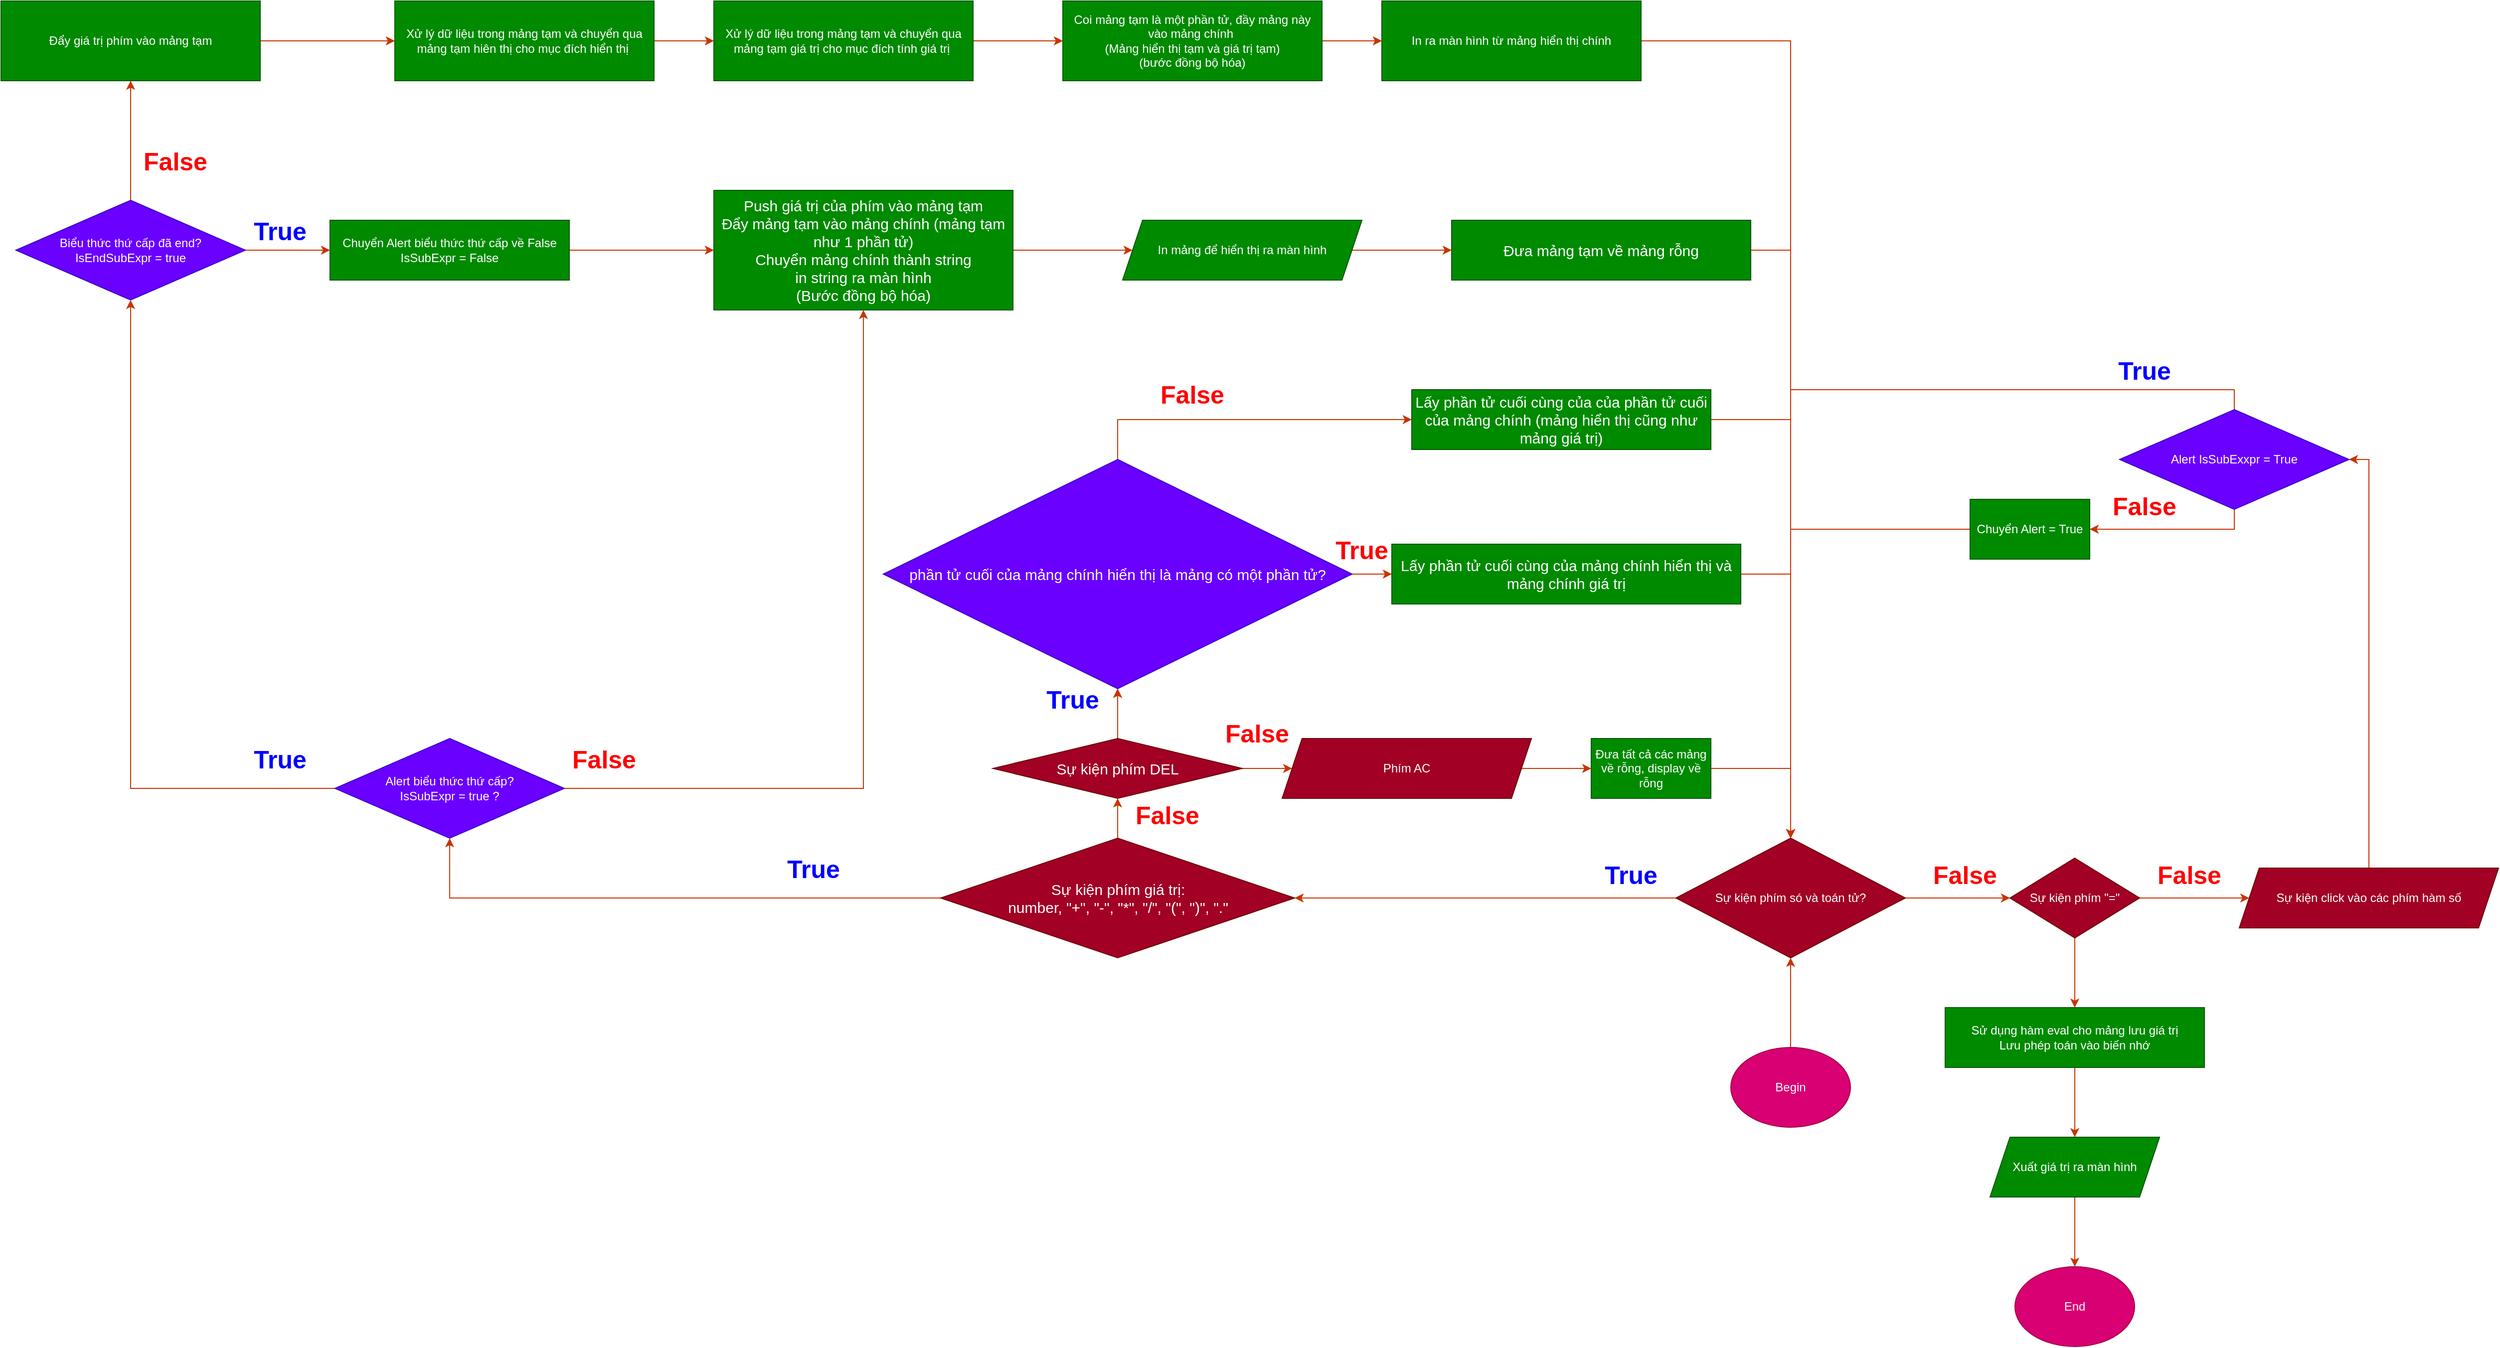 <mxfile version="13.9.9" type="device"><diagram id="k6kbNSirzDaThwRzs5UV" name="Trang-1"><mxGraphModel dx="4255" dy="3443" grid="1" gridSize="10" guides="1" tooltips="1" connect="1" arrows="1" fold="1" page="1" pageScale="1" pageWidth="850" pageHeight="1100" math="0" shadow="0"><root><mxCell id="0"/><mxCell id="1" parent="0"/><mxCell id="h9b8lZOBPFHG1MQKdTGv-68" style="edgeStyle=orthogonalEdgeStyle;rounded=0;orthogonalLoop=1;jettySize=auto;html=1;entryX=0.5;entryY=1;entryDx=0;entryDy=0;fontSize=15;exitX=0;exitY=0.5;exitDx=0;exitDy=0;fillColor=#fa6800;strokeColor=#C73500;fontColor=#0000FF;" parent="1" source="h9b8lZOBPFHG1MQKdTGv-4" target="h9b8lZOBPFHG1MQKdTGv-67" edge="1"><mxGeometry relative="1" as="geometry"><mxPoint x="-860" y="-1280" as="sourcePoint"/></mxGeometry></mxCell><mxCell id="h9b8lZOBPFHG1MQKdTGv-14" style="edgeStyle=orthogonalEdgeStyle;rounded=0;orthogonalLoop=1;jettySize=auto;html=1;entryX=0.5;entryY=1;entryDx=0;entryDy=0;fillColor=#fa6800;strokeColor=#C73500;fontColor=#0000FF;" parent="1" source="h9b8lZOBPFHG1MQKdTGv-12" target="h9b8lZOBPFHG1MQKdTGv-4" edge="1"><mxGeometry relative="1" as="geometry"/></mxCell><mxCell id="h9b8lZOBPFHG1MQKdTGv-129" style="edgeStyle=orthogonalEdgeStyle;rounded=0;orthogonalLoop=1;jettySize=auto;html=1;entryX=0.5;entryY=1;entryDx=0;entryDy=0;fontSize=15;fillColor=#fa6800;strokeColor=#C73500;fontColor=#0000FF;" parent="1" source="h9b8lZOBPFHG1MQKdTGv-12" target="h9b8lZOBPFHG1MQKdTGv-115" edge="1"><mxGeometry relative="1" as="geometry"/></mxCell><mxCell id="h9b8lZOBPFHG1MQKdTGv-12" value="Sự kiện phím giá trị:&lt;br&gt;number, &quot;+&quot;, &quot;-&quot;, &quot;*&quot;, &quot;/&quot;, &quot;(&quot;, &quot;)&quot;, &quot;.&quot;" style="rhombus;whiteSpace=wrap;html=1;fontSize=15;fillColor=#a20025;strokeColor=#6F0000;fontColor=#ffffff;" parent="1" vertex="1"><mxGeometry x="-252.5" y="-1000" width="355" height="120" as="geometry"/></mxCell><mxCell id="h9b8lZOBPFHG1MQKdTGv-77" value="" style="edgeStyle=orthogonalEdgeStyle;rounded=0;orthogonalLoop=1;jettySize=auto;html=1;fontSize=15;entryX=0;entryY=0.5;entryDx=0;entryDy=0;fillColor=#fa6800;strokeColor=#C73500;fontColor=#0000FF;" parent="1" source="h9b8lZOBPFHG1MQKdTGv-18" target="h9b8lZOBPFHG1MQKdTGv-109" edge="1"><mxGeometry relative="1" as="geometry"/></mxCell><mxCell id="h9b8lZOBPFHG1MQKdTGv-18" value="Push giá trị của phím vào mảng tạm&lt;br style=&quot;font-size: 15px&quot;&gt;Đẩy mảng tạm vào mảng chính (mảng tạm như 1 phần tử)&lt;br style=&quot;font-size: 15px&quot;&gt;Chuyển mảng chính thành string&lt;br style=&quot;font-size: 15px&quot;&gt;in string ra màn hình&lt;br&gt;(Bước đồng bộ hóa)" style="rounded=0;whiteSpace=wrap;html=1;fontSize=15;fillColor=#008a00;strokeColor=#005700;fontColor=#ffffff;" parent="1" vertex="1"><mxGeometry x="-480" y="-1650" width="300" height="120" as="geometry"/></mxCell><mxCell id="h9b8lZOBPFHG1MQKdTGv-27" value="False" style="text;html=1;align=center;verticalAlign=middle;whiteSpace=wrap;rounded=0;fontSize=25;fontStyle=1;fontColor=#FF0000;" parent="1" vertex="1"><mxGeometry x="-610" y="-1090" width="40" height="20" as="geometry"/></mxCell><mxCell id="h9b8lZOBPFHG1MQKdTGv-36" style="edgeStyle=orthogonalEdgeStyle;rounded=0;orthogonalLoop=1;jettySize=auto;html=1;entryX=1;entryY=0.5;entryDx=0;entryDy=0;fillColor=#fa6800;strokeColor=#C73500;fontColor=#0000FF;" parent="1" source="h9b8lZOBPFHG1MQKdTGv-37" target="h9b8lZOBPFHG1MQKdTGv-39" edge="1"><mxGeometry relative="1" as="geometry"/></mxCell><mxCell id="h9b8lZOBPFHG1MQKdTGv-37" value="Sự kiện click vào các phím hàm số" style="shape=parallelogram;perimeter=parallelogramPerimeter;whiteSpace=wrap;html=1;fixedSize=1;fillColor=#a20025;strokeColor=#6F0000;fontColor=#ffffff;" parent="1" vertex="1"><mxGeometry x="1050" y="-970" width="260" height="60" as="geometry"/></mxCell><mxCell id="h9b8lZOBPFHG1MQKdTGv-38" value="" style="edgeStyle=orthogonalEdgeStyle;rounded=0;orthogonalLoop=1;jettySize=auto;html=1;fontSize=25;exitX=0.5;exitY=0;exitDx=0;exitDy=0;entryX=0.5;entryY=0;entryDx=0;entryDy=0;fillColor=#fa6800;strokeColor=#C73500;fontColor=#0000FF;" parent="1" source="h9b8lZOBPFHG1MQKdTGv-39" target="h9b8lZOBPFHG1MQKdTGv-89" edge="1"><mxGeometry relative="1" as="geometry"><mxPoint x="1125" y="-680" as="targetPoint"/></mxGeometry></mxCell><mxCell id="h9b8lZOBPFHG1MQKdTGv-84" value="" style="edgeStyle=orthogonalEdgeStyle;rounded=0;orthogonalLoop=1;jettySize=auto;html=1;fontSize=15;exitX=0.5;exitY=1;exitDx=0;exitDy=0;fillColor=#fa6800;strokeColor=#C73500;fontColor=#0000FF;" parent="1" source="h9b8lZOBPFHG1MQKdTGv-39" target="h9b8lZOBPFHG1MQKdTGv-83" edge="1"><mxGeometry relative="1" as="geometry"/></mxCell><mxCell id="h9b8lZOBPFHG1MQKdTGv-39" value="Alert IsSubExxpr = True" style="rhombus;whiteSpace=wrap;html=1;fillColor=#6a00ff;strokeColor=#3700CC;fontColor=#ffffff;" parent="1" vertex="1"><mxGeometry x="930" y="-1430" width="230" height="100" as="geometry"/></mxCell><mxCell id="h9b8lZOBPFHG1MQKdTGv-42" value="True" style="text;html=1;align=center;verticalAlign=middle;whiteSpace=wrap;rounded=0;fontSize=25;fontColor=#0000FF;fontStyle=1" parent="1" vertex="1"><mxGeometry x="935" y="-1480" width="40" height="20" as="geometry"/></mxCell><mxCell id="h9b8lZOBPFHG1MQKdTGv-136" style="edgeStyle=orthogonalEdgeStyle;rounded=0;orthogonalLoop=1;jettySize=auto;html=1;entryX=0.5;entryY=1;entryDx=0;entryDy=0;fontSize=15;fillColor=#fa6800;strokeColor=#C73500;fontColor=#0000FF;" parent="1" source="h9b8lZOBPFHG1MQKdTGv-45" target="h9b8lZOBPFHG1MQKdTGv-89" edge="1"><mxGeometry relative="1" as="geometry"/></mxCell><mxCell id="h9b8lZOBPFHG1MQKdTGv-45" value="Begin" style="ellipse;whiteSpace=wrap;html=1;fillColor=#d80073;strokeColor=#A50040;fontColor=#ffffff;" parent="1" vertex="1"><mxGeometry x="540" y="-790" width="120" height="80" as="geometry"/></mxCell><mxCell id="h9b8lZOBPFHG1MQKdTGv-59" value="" style="edgeStyle=orthogonalEdgeStyle;rounded=0;orthogonalLoop=1;jettySize=auto;html=1;fontSize=15;fillColor=#fa6800;strokeColor=#C73500;fontColor=#0000FF;" parent="1" source="h9b8lZOBPFHG1MQKdTGv-56" target="h9b8lZOBPFHG1MQKdTGv-58" edge="1"><mxGeometry relative="1" as="geometry"/></mxCell><mxCell id="h9b8lZOBPFHG1MQKdTGv-56" value="Đẩy giá trị phím vào mảng tạm" style="whiteSpace=wrap;html=1;fillColor=#008a00;strokeColor=#005700;fontColor=#ffffff;" parent="1" vertex="1"><mxGeometry x="-1195" y="-1840" width="260" height="80" as="geometry"/></mxCell><mxCell id="h9b8lZOBPFHG1MQKdTGv-61" style="edgeStyle=orthogonalEdgeStyle;rounded=0;orthogonalLoop=1;jettySize=auto;html=1;fontSize=15;fillColor=#fa6800;strokeColor=#C73500;fontColor=#0000FF;" parent="1" source="h9b8lZOBPFHG1MQKdTGv-58" target="h9b8lZOBPFHG1MQKdTGv-60" edge="1"><mxGeometry relative="1" as="geometry"/></mxCell><mxCell id="h9b8lZOBPFHG1MQKdTGv-58" value="Xử lý dữ liệu trong mảng tạm và chuyển qua mảng tạm hiên thị cho mục đích hiển thị&amp;nbsp;" style="whiteSpace=wrap;html=1;fillColor=#008a00;strokeColor=#005700;fontColor=#ffffff;" parent="1" vertex="1"><mxGeometry x="-800" y="-1840" width="260" height="80" as="geometry"/></mxCell><mxCell id="h9b8lZOBPFHG1MQKdTGv-63" value="" style="edgeStyle=orthogonalEdgeStyle;rounded=0;orthogonalLoop=1;jettySize=auto;html=1;fontSize=15;fillColor=#fa6800;strokeColor=#C73500;fontColor=#0000FF;" parent="1" source="h9b8lZOBPFHG1MQKdTGv-60" target="h9b8lZOBPFHG1MQKdTGv-62" edge="1"><mxGeometry relative="1" as="geometry"/></mxCell><mxCell id="h9b8lZOBPFHG1MQKdTGv-60" value="Xử lý dữ liệu trong mảng tạm và chuyển qua mảng tạm giá trị cho mục đích tính giá trị&amp;nbsp;" style="whiteSpace=wrap;html=1;fillColor=#008a00;strokeColor=#005700;fontColor=#ffffff;" parent="1" vertex="1"><mxGeometry x="-480" y="-1840" width="260" height="80" as="geometry"/></mxCell><mxCell id="h9b8lZOBPFHG1MQKdTGv-65" style="edgeStyle=orthogonalEdgeStyle;rounded=0;orthogonalLoop=1;jettySize=auto;html=1;entryX=0;entryY=0.5;entryDx=0;entryDy=0;fontSize=15;fillColor=#fa6800;strokeColor=#C73500;fontColor=#0000FF;" parent="1" source="h9b8lZOBPFHG1MQKdTGv-62" target="h9b8lZOBPFHG1MQKdTGv-64" edge="1"><mxGeometry relative="1" as="geometry"><Array as="points"/></mxGeometry></mxCell><mxCell id="h9b8lZOBPFHG1MQKdTGv-62" value="Coi mảng tạm là một phần tử, đầy mảng này vào mảng chính&amp;nbsp;&lt;br&gt;(Mảng hiển thị tạm và giá trị tạm)&lt;br&gt;(bước đồng bộ hóa)" style="whiteSpace=wrap;html=1;fillColor=#008a00;strokeColor=#005700;fontColor=#ffffff;" parent="1" vertex="1"><mxGeometry x="-130" y="-1840" width="260" height="80" as="geometry"/></mxCell><mxCell id="h9b8lZOBPFHG1MQKdTGv-74" style="edgeStyle=orthogonalEdgeStyle;rounded=0;orthogonalLoop=1;jettySize=auto;html=1;entryX=0.5;entryY=0;entryDx=0;entryDy=0;fontSize=15;fillColor=#fa6800;strokeColor=#C73500;fontColor=#0000FF;" parent="1" source="h9b8lZOBPFHG1MQKdTGv-64" target="h9b8lZOBPFHG1MQKdTGv-89" edge="1"><mxGeometry relative="1" as="geometry"/></mxCell><mxCell id="h9b8lZOBPFHG1MQKdTGv-64" value="In ra màn hình từ mảng hiển thị chính" style="whiteSpace=wrap;html=1;fillColor=#008a00;strokeColor=#005700;fontColor=#ffffff;" parent="1" vertex="1"><mxGeometry x="190" y="-1840" width="260" height="80" as="geometry"/></mxCell><mxCell id="h9b8lZOBPFHG1MQKdTGv-66" value="True" style="text;html=1;align=center;verticalAlign=middle;whiteSpace=wrap;rounded=0;fontSize=25;fontColor=#0000FF;fontStyle=1" parent="1" vertex="1"><mxGeometry x="-935" y="-1620" width="40" height="20" as="geometry"/></mxCell><mxCell id="h9b8lZOBPFHG1MQKdTGv-69" style="edgeStyle=orthogonalEdgeStyle;rounded=0;orthogonalLoop=1;jettySize=auto;html=1;entryX=0.5;entryY=1;entryDx=0;entryDy=0;fontSize=15;fillColor=#fa6800;strokeColor=#C73500;fontColor=#0000FF;" parent="1" source="h9b8lZOBPFHG1MQKdTGv-67" target="h9b8lZOBPFHG1MQKdTGv-56" edge="1"><mxGeometry relative="1" as="geometry"/></mxCell><mxCell id="h9b8lZOBPFHG1MQKdTGv-113" style="edgeStyle=orthogonalEdgeStyle;rounded=0;orthogonalLoop=1;jettySize=auto;html=1;entryX=0;entryY=0.5;entryDx=0;entryDy=0;fontSize=15;fillColor=#fa6800;strokeColor=#C73500;fontColor=#0000FF;" parent="1" source="h9b8lZOBPFHG1MQKdTGv-67" target="h9b8lZOBPFHG1MQKdTGv-70" edge="1"><mxGeometry relative="1" as="geometry"/></mxCell><mxCell id="h9b8lZOBPFHG1MQKdTGv-67" value="Biểu thức thứ cấp đã end?&lt;br&gt;IsEndSubExpr = true" style="rhombus;whiteSpace=wrap;html=1;fillColor=#6a00ff;strokeColor=#3700CC;fontColor=#ffffff;" parent="1" vertex="1"><mxGeometry x="-1180" y="-1640" width="230" height="100" as="geometry"/></mxCell><mxCell id="h9b8lZOBPFHG1MQKdTGv-72" style="edgeStyle=orthogonalEdgeStyle;rounded=0;orthogonalLoop=1;jettySize=auto;html=1;entryX=0;entryY=0.5;entryDx=0;entryDy=0;fontSize=15;fillColor=#fa6800;strokeColor=#C73500;fontColor=#0000FF;" parent="1" source="h9b8lZOBPFHG1MQKdTGv-70" target="h9b8lZOBPFHG1MQKdTGv-18" edge="1"><mxGeometry relative="1" as="geometry"/></mxCell><mxCell id="h9b8lZOBPFHG1MQKdTGv-70" value="Chuyển Alert biểu thức thứ cấp về False&lt;br&gt;IsSubExpr = False" style="whiteSpace=wrap;html=1;fillColor=#008a00;strokeColor=#005700;fontColor=#ffffff;" parent="1" vertex="1"><mxGeometry x="-865" y="-1620" width="240" height="60" as="geometry"/></mxCell><mxCell id="h9b8lZOBPFHG1MQKdTGv-75" value="True" style="text;html=1;align=center;verticalAlign=middle;whiteSpace=wrap;rounded=0;fontSize=25;fontColor=#0000FF;fontStyle=1" parent="1" vertex="1"><mxGeometry x="-935" y="-1090" width="40" height="20" as="geometry"/></mxCell><mxCell id="h9b8lZOBPFHG1MQKdTGv-80" style="edgeStyle=orthogonalEdgeStyle;rounded=0;orthogonalLoop=1;jettySize=auto;html=1;entryX=0.5;entryY=0;entryDx=0;entryDy=0;fontSize=15;exitX=1;exitY=0.5;exitDx=0;exitDy=0;fillColor=#fa6800;strokeColor=#C73500;fontColor=#0000FF;" parent="1" source="h9b8lZOBPFHG1MQKdTGv-76" target="h9b8lZOBPFHG1MQKdTGv-89" edge="1"><mxGeometry relative="1" as="geometry"/></mxCell><mxCell id="h9b8lZOBPFHG1MQKdTGv-76" value="&lt;span&gt;Đưa mảng tạm về mảng rỗng&lt;/span&gt;" style="whiteSpace=wrap;html=1;rounded=0;fontSize=15;fillColor=#008a00;strokeColor=#005700;fontColor=#ffffff;" parent="1" vertex="1"><mxGeometry x="260" y="-1620" width="300" height="60" as="geometry"/></mxCell><mxCell id="h9b8lZOBPFHG1MQKdTGv-82" value="False" style="text;html=1;align=center;verticalAlign=middle;whiteSpace=wrap;rounded=0;fontSize=25;fontStyle=1;fontColor=#FF0000;" parent="1" vertex="1"><mxGeometry x="-1040" y="-1690" width="40" height="20" as="geometry"/></mxCell><mxCell id="h9b8lZOBPFHG1MQKdTGv-88" style="edgeStyle=orthogonalEdgeStyle;rounded=0;orthogonalLoop=1;jettySize=auto;html=1;entryX=1;entryY=0.5;entryDx=0;entryDy=0;fontSize=15;exitX=0;exitY=0.5;exitDx=0;exitDy=0;fillColor=#fa6800;strokeColor=#C73500;fontColor=#0000FF;" parent="1" source="h9b8lZOBPFHG1MQKdTGv-89" target="h9b8lZOBPFHG1MQKdTGv-12" edge="1"><mxGeometry relative="1" as="geometry"/></mxCell><mxCell id="h9b8lZOBPFHG1MQKdTGv-90" value="" style="edgeStyle=orthogonalEdgeStyle;rounded=0;orthogonalLoop=1;jettySize=auto;html=1;fontSize=15;fillColor=#fa6800;strokeColor=#C73500;fontColor=#0000FF;" parent="1" source="h9b8lZOBPFHG1MQKdTGv-83" target="h9b8lZOBPFHG1MQKdTGv-89" edge="1"><mxGeometry relative="1" as="geometry"/></mxCell><mxCell id="h9b8lZOBPFHG1MQKdTGv-83" value="Chuyển Alert = True" style="whiteSpace=wrap;html=1;fillColor=#008a00;strokeColor=#005700;fontColor=#ffffff;" parent="1" vertex="1"><mxGeometry x="780" y="-1340" width="120" height="60" as="geometry"/></mxCell><mxCell id="h9b8lZOBPFHG1MQKdTGv-86" value="False" style="text;html=1;align=center;verticalAlign=middle;whiteSpace=wrap;rounded=0;fontSize=25;fontStyle=1;fontColor=#FF0000;" parent="1" vertex="1"><mxGeometry x="730" y="-980" width="90" height="32.5" as="geometry"/></mxCell><mxCell id="h9b8lZOBPFHG1MQKdTGv-99" value="" style="edgeStyle=orthogonalEdgeStyle;rounded=0;orthogonalLoop=1;jettySize=auto;html=1;fontSize=15;fillColor=#fa6800;strokeColor=#C73500;fontColor=#0000FF;" parent="1" source="h9b8lZOBPFHG1MQKdTGv-89" target="h9b8lZOBPFHG1MQKdTGv-98" edge="1"><mxGeometry relative="1" as="geometry"/></mxCell><mxCell id="h9b8lZOBPFHG1MQKdTGv-89" value="Sự kiện phím só và toán tử?" style="rhombus;whiteSpace=wrap;html=1;fillColor=#a20025;strokeColor=#6F0000;fontColor=#ffffff;" parent="1" vertex="1"><mxGeometry x="485" y="-1000" width="230" height="120" as="geometry"/></mxCell><mxCell id="h9b8lZOBPFHG1MQKdTGv-92" value="False" style="text;html=1;align=center;verticalAlign=middle;whiteSpace=wrap;rounded=0;fontSize=25;fontStyle=1;fontColor=#FF0000;" parent="1" vertex="1"><mxGeometry x="910" y="-1350" width="90" height="32.5" as="geometry"/></mxCell><mxCell id="h9b8lZOBPFHG1MQKdTGv-93" value="True" style="text;html=1;align=center;verticalAlign=middle;whiteSpace=wrap;rounded=0;fontSize=25;fontColor=#0000FF;fontStyle=1" parent="1" vertex="1"><mxGeometry x="420" y="-973.75" width="40" height="20" as="geometry"/></mxCell><mxCell id="h9b8lZOBPFHG1MQKdTGv-100" style="edgeStyle=orthogonalEdgeStyle;rounded=0;orthogonalLoop=1;jettySize=auto;html=1;entryX=0;entryY=0.5;entryDx=0;entryDy=0;fontSize=15;fillColor=#fa6800;strokeColor=#C73500;fontColor=#0000FF;" parent="1" source="h9b8lZOBPFHG1MQKdTGv-98" target="h9b8lZOBPFHG1MQKdTGv-37" edge="1"><mxGeometry relative="1" as="geometry"/></mxCell><mxCell id="h9b8lZOBPFHG1MQKdTGv-103" value="" style="edgeStyle=orthogonalEdgeStyle;rounded=0;orthogonalLoop=1;jettySize=auto;html=1;fontSize=15;fillColor=#fa6800;strokeColor=#C73500;fontColor=#0000FF;" parent="1" source="h9b8lZOBPFHG1MQKdTGv-98" target="h9b8lZOBPFHG1MQKdTGv-102" edge="1"><mxGeometry relative="1" as="geometry"/></mxCell><mxCell id="h9b8lZOBPFHG1MQKdTGv-98" value="Sự kiện phím &quot;=&quot;" style="rhombus;whiteSpace=wrap;html=1;fillColor=#a20025;strokeColor=#6F0000;fontColor=#ffffff;" parent="1" vertex="1"><mxGeometry x="820" y="-980" width="130" height="80" as="geometry"/></mxCell><mxCell id="h9b8lZOBPFHG1MQKdTGv-101" value="False" style="text;html=1;align=center;verticalAlign=middle;whiteSpace=wrap;rounded=0;fontSize=25;fontStyle=1;fontColor=#FF0000;" parent="1" vertex="1"><mxGeometry x="955" y="-980" width="90" height="32.5" as="geometry"/></mxCell><mxCell id="h9b8lZOBPFHG1MQKdTGv-105" value="" style="edgeStyle=orthogonalEdgeStyle;rounded=0;orthogonalLoop=1;jettySize=auto;html=1;fontSize=15;fillColor=#fa6800;strokeColor=#C73500;fontColor=#0000FF;" parent="1" source="h9b8lZOBPFHG1MQKdTGv-102" target="h9b8lZOBPFHG1MQKdTGv-104" edge="1"><mxGeometry relative="1" as="geometry"/></mxCell><mxCell id="h9b8lZOBPFHG1MQKdTGv-102" value="Sử dụng hàm eval cho mảng lưu giá trị&lt;br&gt;Lưu phép toán vào biến nhớ" style="whiteSpace=wrap;html=1;fillColor=#008a00;strokeColor=#005700;fontColor=#ffffff;" parent="1" vertex="1"><mxGeometry x="755" y="-830" width="260" height="60" as="geometry"/></mxCell><mxCell id="h9b8lZOBPFHG1MQKdTGv-107" value="" style="edgeStyle=orthogonalEdgeStyle;rounded=0;orthogonalLoop=1;jettySize=auto;html=1;fontSize=15;fillColor=#fa6800;strokeColor=#C73500;fontColor=#0000FF;" parent="1" source="h9b8lZOBPFHG1MQKdTGv-104" target="h9b8lZOBPFHG1MQKdTGv-106" edge="1"><mxGeometry relative="1" as="geometry"/></mxCell><mxCell id="h9b8lZOBPFHG1MQKdTGv-104" value="Xuất giá trị ra màn hình" style="shape=parallelogram;perimeter=parallelogramPerimeter;whiteSpace=wrap;html=1;fixedSize=1;fillColor=#008a00;strokeColor=#005700;fontColor=#ffffff;" parent="1" vertex="1"><mxGeometry x="800" y="-700" width="170" height="60" as="geometry"/></mxCell><mxCell id="h9b8lZOBPFHG1MQKdTGv-106" value="End" style="ellipse;whiteSpace=wrap;html=1;fillColor=#d80073;strokeColor=#A50040;fontColor=#ffffff;" parent="1" vertex="1"><mxGeometry x="825" y="-570" width="120" height="80" as="geometry"/></mxCell><mxCell id="h9b8lZOBPFHG1MQKdTGv-110" style="edgeStyle=orthogonalEdgeStyle;rounded=0;orthogonalLoop=1;jettySize=auto;html=1;entryX=0;entryY=0.5;entryDx=0;entryDy=0;fontSize=15;fillColor=#fa6800;strokeColor=#C73500;fontColor=#0000FF;" parent="1" source="h9b8lZOBPFHG1MQKdTGv-109" target="h9b8lZOBPFHG1MQKdTGv-76" edge="1"><mxGeometry relative="1" as="geometry"/></mxCell><mxCell id="h9b8lZOBPFHG1MQKdTGv-109" value="In mảng để hiển thị ra màn hình" style="shape=parallelogram;perimeter=parallelogramPerimeter;whiteSpace=wrap;html=1;fixedSize=1;fillColor=#008a00;strokeColor=#005700;fontColor=#ffffff;" parent="1" vertex="1"><mxGeometry x="-70" y="-1620" width="240" height="60" as="geometry"/></mxCell><mxCell id="h9b8lZOBPFHG1MQKdTGv-114" style="edgeStyle=orthogonalEdgeStyle;rounded=0;orthogonalLoop=1;jettySize=auto;html=1;entryX=0.5;entryY=1;entryDx=0;entryDy=0;fontSize=15;fillColor=#fa6800;strokeColor=#C73500;fontColor=#0000FF;" parent="1" source="h9b8lZOBPFHG1MQKdTGv-4" target="h9b8lZOBPFHG1MQKdTGv-18" edge="1"><mxGeometry relative="1" as="geometry"><mxPoint x="-630" y="-1280" as="sourcePoint"/></mxGeometry></mxCell><mxCell id="h9b8lZOBPFHG1MQKdTGv-4" value="Alert biểu thức thứ cấp?&lt;br&gt;IsSubExpr = true ?" style="rhombus;whiteSpace=wrap;html=1;fillColor=#6a00ff;strokeColor=#3700CC;fontColor=#ffffff;" parent="1" vertex="1"><mxGeometry x="-860" y="-1100" width="230" height="100" as="geometry"/></mxCell><mxCell id="h9b8lZOBPFHG1MQKdTGv-130" style="edgeStyle=orthogonalEdgeStyle;rounded=0;orthogonalLoop=1;jettySize=auto;html=1;fontSize=15;fillColor=#fa6800;strokeColor=#C73500;fontColor=#0000FF;" parent="1" source="h9b8lZOBPFHG1MQKdTGv-115" target="h9b8lZOBPFHG1MQKdTGv-119" edge="1"><mxGeometry relative="1" as="geometry"/></mxCell><mxCell id="h9b8lZOBPFHG1MQKdTGv-143" value="" style="edgeStyle=orthogonalEdgeStyle;rounded=0;orthogonalLoop=1;jettySize=auto;html=1;fontSize=15;fillColor=#fa6800;strokeColor=#C73500;fontColor=#0000FF;" parent="1" source="h9b8lZOBPFHG1MQKdTGv-115" target="h9b8lZOBPFHG1MQKdTGv-119" edge="1"><mxGeometry relative="1" as="geometry"/></mxCell><mxCell id="h9b8lZOBPFHG1MQKdTGv-145" style="edgeStyle=orthogonalEdgeStyle;rounded=0;orthogonalLoop=1;jettySize=auto;html=1;fontSize=15;fillColor=#fa6800;strokeColor=#C73500;fontColor=#0000FF;" parent="1" source="h9b8lZOBPFHG1MQKdTGv-115" target="h9b8lZOBPFHG1MQKdTGv-144" edge="1"><mxGeometry relative="1" as="geometry"/></mxCell><mxCell id="h9b8lZOBPFHG1MQKdTGv-115" value="Sự kiện phím DEL" style="rhombus;whiteSpace=wrap;html=1;fontSize=15;fillColor=#a20025;strokeColor=#6F0000;fontColor=#ffffff;" parent="1" vertex="1"><mxGeometry x="-200" y="-1100" width="250" height="60" as="geometry"/></mxCell><mxCell id="h9b8lZOBPFHG1MQKdTGv-123" value="" style="edgeStyle=orthogonalEdgeStyle;rounded=0;orthogonalLoop=1;jettySize=auto;html=1;fontSize=15;exitX=0.5;exitY=0;exitDx=0;exitDy=0;entryX=0;entryY=0.5;entryDx=0;entryDy=0;fillColor=#fa6800;strokeColor=#C73500;fontColor=#0000FF;" parent="1" source="h9b8lZOBPFHG1MQKdTGv-119" target="h9b8lZOBPFHG1MQKdTGv-122" edge="1"><mxGeometry relative="1" as="geometry"/></mxCell><mxCell id="h9b8lZOBPFHG1MQKdTGv-128" style="edgeStyle=orthogonalEdgeStyle;rounded=0;orthogonalLoop=1;jettySize=auto;html=1;entryX=0;entryY=0.5;entryDx=0;entryDy=0;fontSize=15;exitX=1;exitY=0.5;exitDx=0;exitDy=0;fillColor=#fa6800;strokeColor=#C73500;fontColor=#0000FF;" parent="1" source="h9b8lZOBPFHG1MQKdTGv-119" target="h9b8lZOBPFHG1MQKdTGv-120" edge="1"><mxGeometry relative="1" as="geometry"><Array as="points"/></mxGeometry></mxCell><mxCell id="h9b8lZOBPFHG1MQKdTGv-119" value="phần tử cuối của mảng chính hiển thị là mảng có một phần tử?" style="rhombus;whiteSpace=wrap;html=1;fontSize=15;fillColor=#6a00ff;strokeColor=#3700CC;fontColor=#ffffff;" parent="1" vertex="1"><mxGeometry x="-310" y="-1380" width="470" height="230" as="geometry"/></mxCell><mxCell id="h9b8lZOBPFHG1MQKdTGv-135" style="edgeStyle=orthogonalEdgeStyle;rounded=0;orthogonalLoop=1;jettySize=auto;html=1;fontSize=15;entryX=0.5;entryY=0;entryDx=0;entryDy=0;fillColor=#fa6800;strokeColor=#C73500;fontColor=#0000FF;" parent="1" source="h9b8lZOBPFHG1MQKdTGv-120" target="h9b8lZOBPFHG1MQKdTGv-89" edge="1"><mxGeometry relative="1" as="geometry"><mxPoint x="600" y="-1030" as="targetPoint"/><Array as="points"><mxPoint x="600" y="-1265"/></Array></mxGeometry></mxCell><mxCell id="h9b8lZOBPFHG1MQKdTGv-120" value="Lấy phần tử cuối cùng của mảng chính hiển thị và mảng chính giá trị" style="whiteSpace=wrap;html=1;fontSize=15;fillColor=#008a00;strokeColor=#005700;fontColor=#ffffff;" parent="1" vertex="1"><mxGeometry x="200" y="-1295" width="350" height="60" as="geometry"/></mxCell><mxCell id="h9b8lZOBPFHG1MQKdTGv-133" style="edgeStyle=orthogonalEdgeStyle;rounded=0;orthogonalLoop=1;jettySize=auto;html=1;entryX=0.5;entryY=0;entryDx=0;entryDy=0;fontSize=15;fillColor=#fa6800;strokeColor=#C73500;fontColor=#0000FF;" parent="1" source="h9b8lZOBPFHG1MQKdTGv-122" target="h9b8lZOBPFHG1MQKdTGv-89" edge="1"><mxGeometry relative="1" as="geometry"><Array as="points"><mxPoint x="600" y="-1420"/></Array></mxGeometry></mxCell><mxCell id="h9b8lZOBPFHG1MQKdTGv-122" value="Lấy phần tử cuối cùng của của phần tử cuối của mảng chính (mảng hiển thị cũng như mảng giá trị)" style="whiteSpace=wrap;html=1;fontSize=15;fillColor=#008a00;strokeColor=#005700;fontColor=#ffffff;" parent="1" vertex="1"><mxGeometry x="220" y="-1450" width="300" height="60" as="geometry"/></mxCell><mxCell id="h9b8lZOBPFHG1MQKdTGv-126" value="True" style="text;html=1;align=center;verticalAlign=middle;whiteSpace=wrap;rounded=0;fontSize=25;fontColor=#0000FF;fontStyle=1" parent="1" vertex="1"><mxGeometry x="-400" y="-980" width="40" height="20" as="geometry"/></mxCell><mxCell id="h9b8lZOBPFHG1MQKdTGv-131" value="True" style="text;html=1;align=center;verticalAlign=middle;whiteSpace=wrap;rounded=0;fontSize=25;fontStyle=1;fontColor=#FF0000;" parent="1" vertex="1"><mxGeometry x="150" y="-1300" width="40" height="20" as="geometry"/></mxCell><mxCell id="h9b8lZOBPFHG1MQKdTGv-132" value="False" style="text;html=1;align=center;verticalAlign=middle;whiteSpace=wrap;rounded=0;fontSize=25;fontStyle=1;fontColor=#FF0000;" parent="1" vertex="1"><mxGeometry x="-45" y="-1462.5" width="90" height="32.5" as="geometry"/></mxCell><mxCell id="h9b8lZOBPFHG1MQKdTGv-147" value="" style="edgeStyle=orthogonalEdgeStyle;rounded=0;orthogonalLoop=1;jettySize=auto;html=1;fontSize=15;fillColor=#fa6800;strokeColor=#C73500;fontColor=#0000FF;" parent="1" source="h9b8lZOBPFHG1MQKdTGv-144" target="h9b8lZOBPFHG1MQKdTGv-146" edge="1"><mxGeometry relative="1" as="geometry"/></mxCell><mxCell id="h9b8lZOBPFHG1MQKdTGv-144" value="Phím AC" style="shape=parallelogram;perimeter=parallelogramPerimeter;whiteSpace=wrap;html=1;fixedSize=1;fillColor=#a20025;strokeColor=#6F0000;fontColor=#ffffff;" parent="1" vertex="1"><mxGeometry x="90" y="-1100" width="250" height="60" as="geometry"/></mxCell><mxCell id="h9b8lZOBPFHG1MQKdTGv-148" style="edgeStyle=orthogonalEdgeStyle;rounded=0;orthogonalLoop=1;jettySize=auto;html=1;entryX=0.5;entryY=0;entryDx=0;entryDy=0;fontSize=15;fillColor=#fa6800;strokeColor=#C73500;fontColor=#0000FF;" parent="1" source="h9b8lZOBPFHG1MQKdTGv-146" target="h9b8lZOBPFHG1MQKdTGv-89" edge="1"><mxGeometry relative="1" as="geometry"><Array as="points"><mxPoint x="600" y="-1070"/></Array></mxGeometry></mxCell><mxCell id="h9b8lZOBPFHG1MQKdTGv-146" value="Đưa tất cả các mảng về rỗng, display về rỗng" style="whiteSpace=wrap;html=1;fillColor=#008a00;strokeColor=#005700;fontColor=#ffffff;" parent="1" vertex="1"><mxGeometry x="400" y="-1100" width="120" height="60" as="geometry"/></mxCell><mxCell id="h9b8lZOBPFHG1MQKdTGv-149" value="False" style="text;html=1;align=center;verticalAlign=middle;whiteSpace=wrap;rounded=0;fontSize=25;fontStyle=1;fontColor=#FF0000;" parent="1" vertex="1"><mxGeometry x="20" y="-1122.5" width="90" height="32.5" as="geometry"/></mxCell><mxCell id="h9b8lZOBPFHG1MQKdTGv-150" value="True" style="text;html=1;align=center;verticalAlign=middle;whiteSpace=wrap;rounded=0;fontSize=25;fontColor=#0000FF;fontStyle=1" parent="1" vertex="1"><mxGeometry x="-140" y="-1150" width="40" height="20" as="geometry"/></mxCell><mxCell id="h9b8lZOBPFHG1MQKdTGv-151" value="False" style="text;html=1;align=center;verticalAlign=middle;whiteSpace=wrap;rounded=0;fontSize=25;fontStyle=1;fontColor=#FF0000;" parent="1" vertex="1"><mxGeometry x="-70" y="-1040" width="90" height="32.5" as="geometry"/></mxCell></root></mxGraphModel></diagram></mxfile>